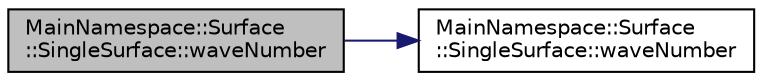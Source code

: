 digraph "MainNamespace::Surface::SingleSurface::waveNumber"
{
 // INTERACTIVE_SVG=YES
 // LATEX_PDF_SIZE
  edge [fontname="Helvetica",fontsize="10",labelfontname="Helvetica",labelfontsize="10"];
  node [fontname="Helvetica",fontsize="10",shape=record];
  rankdir="LR";
  Node1 [label="MainNamespace::Surface\l::SingleSurface::waveNumber",height=0.2,width=0.4,color="black", fillcolor="grey75", style="filled", fontcolor="black",tooltip="Setter for waveNumber_ and stabilizer_."];
  Node1 -> Node2 [color="midnightblue",fontsize="10",style="solid",fontname="Helvetica"];
  Node2 [label="MainNamespace::Surface\l::SingleSurface::waveNumber",height=0.2,width=0.4,color="black", fillcolor="white", style="filled",URL="$class_main_namespace_1_1_surface_1_1_single_surface.html#a9e07bd7a49f967b8f661cc4e5215a3bd",tooltip="Getter."];
}
